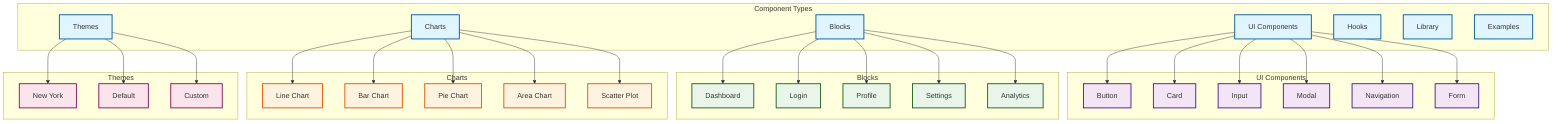 graph TB
    subgraph "Component Types"
        UI[UI Components]
        BLOCKS[Blocks]
        CHARTS[Charts]
        THEMES[Themes]
        HOOKS[Hooks]
        LIB[Library]
        EXAMPLES[Examples]
    end

    subgraph "UI Components"
        BUTTON[Button]
        CARD[Card]
        INPUT[Input]
        MODAL[Modal]
        NAV[Navigation]
        FORM[Form]
    end

    subgraph "Blocks"
        DASHBOARD[Dashboard]
        LOGIN[Login]
        PROFILE[Profile]
        SETTINGS[Settings]
        ANALYTICS[Analytics]
    end

    subgraph "Charts"
        LINE[Line Chart]
        BAR[Bar Chart]
        PIE[Pie Chart]
        AREA[Area Chart]
        SCATTER[Scatter Plot]
    end

    subgraph "Themes"
        NEW_YORK[New York]
        DEFAULT[Default]
        CUSTOM[Custom]
    end

    UI --> BUTTON
    UI --> CARD
    UI --> INPUT
    UI --> MODAL
    UI --> NAV
    UI --> FORM

    BLOCKS --> DASHBOARD
    BLOCKS --> LOGIN
    BLOCKS --> PROFILE
    BLOCKS --> SETTINGS
    BLOCKS --> ANALYTICS

    CHARTS --> LINE
    CHARTS --> BAR
    CHARTS --> PIE
    CHARTS --> AREA
    CHARTS --> SCATTER

    THEMES --> NEW_YORK
    THEMES --> DEFAULT
    THEMES --> CUSTOM

    %% Styling
    classDef types fill:#e1f5fe,stroke:#01579b,stroke-width:2px
    classDef ui fill:#f3e5f5,stroke:#4a148c,stroke-width:2px
    classDef blocks fill:#e8f5e8,stroke:#1b5e20,stroke-width:2px
    classDef charts fill:#fff3e0,stroke:#e65100,stroke-width:2px
    classDef themes fill:#fce4ec,stroke:#880e4f,stroke-width:2px

    class UI,BLOCKS,CHARTS,THEMES,HOOKS,LIB,EXAMPLES types
    class BUTTON,CARD,INPUT,MODAL,NAV,FORM ui
    class DASHBOARD,LOGIN,PROFILE,SETTINGS,ANALYTICS blocks
    class LINE,BAR,PIE,AREA,SCATTER charts
    class NEW_YORK,DEFAULT,CUSTOM themes